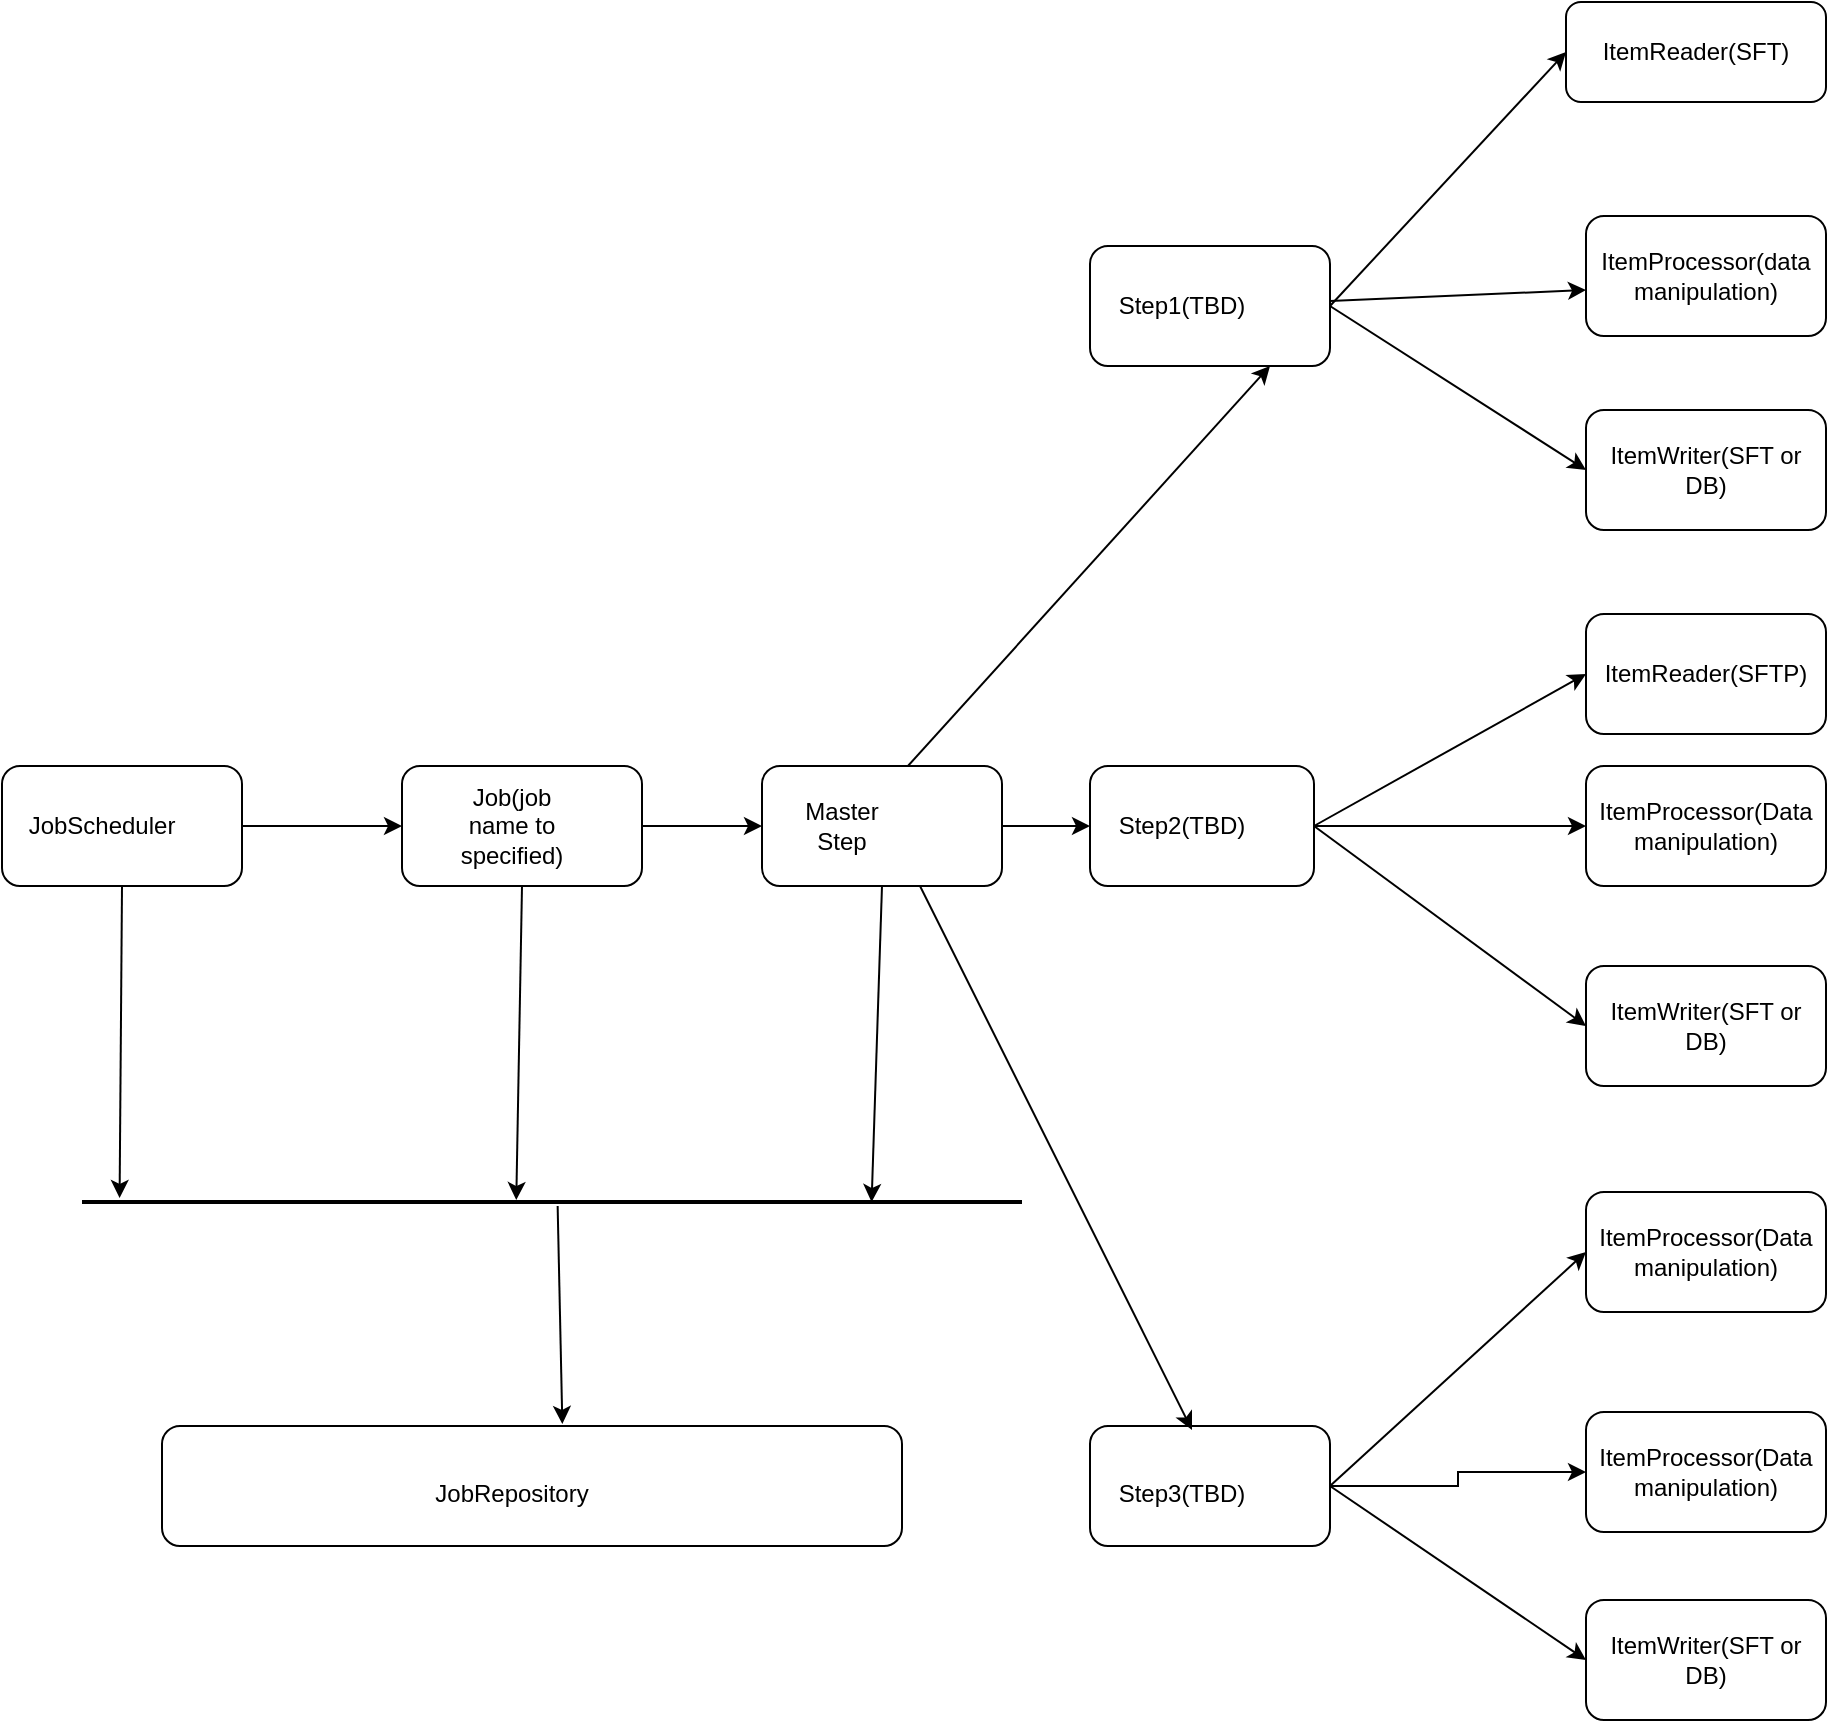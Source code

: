 <mxfile version="21.2.9" type="github">
  <diagram name="Page-1" id="jbbGs18dbU_3vOLyUsLq">
    <mxGraphModel dx="1114" dy="650" grid="1" gridSize="17" guides="1" tooltips="1" connect="1" arrows="1" fold="1" page="1" pageScale="1" pageWidth="850" pageHeight="1100" math="0" shadow="0">
      <root>
        <mxCell id="0" />
        <mxCell id="1" parent="0" />
        <mxCell id="2qxAIPIVU-z4Fn7Ryf_U-2" value="" style="rounded=1;whiteSpace=wrap;html=1;" vertex="1" parent="1">
          <mxGeometry x="80" y="780" width="370" height="60" as="geometry" />
        </mxCell>
        <mxCell id="2qxAIPIVU-z4Fn7Ryf_U-3" value="" style="rounded=1;whiteSpace=wrap;html=1;" vertex="1" parent="1">
          <mxGeometry y="450" width="120" height="60" as="geometry" />
        </mxCell>
        <mxCell id="2qxAIPIVU-z4Fn7Ryf_U-4" value="" style="rounded=1;whiteSpace=wrap;html=1;" vertex="1" parent="1">
          <mxGeometry x="200" y="450" width="120" height="60" as="geometry" />
        </mxCell>
        <mxCell id="2qxAIPIVU-z4Fn7Ryf_U-5" value="" style="rounded=1;whiteSpace=wrap;html=1;" vertex="1" parent="1">
          <mxGeometry x="544" y="190" width="120" height="60" as="geometry" />
        </mxCell>
        <mxCell id="2qxAIPIVU-z4Fn7Ryf_U-6" value="" style="rounded=1;whiteSpace=wrap;html=1;" vertex="1" parent="1">
          <mxGeometry x="544" y="450" width="112" height="60" as="geometry" />
        </mxCell>
        <mxCell id="2qxAIPIVU-z4Fn7Ryf_U-47" value="" style="edgeStyle=orthogonalEdgeStyle;rounded=0;orthogonalLoop=1;jettySize=auto;html=1;" edge="1" parent="1" source="2qxAIPIVU-z4Fn7Ryf_U-7" target="2qxAIPIVU-z4Fn7Ryf_U-42">
          <mxGeometry relative="1" as="geometry" />
        </mxCell>
        <mxCell id="2qxAIPIVU-z4Fn7Ryf_U-7" value="" style="rounded=1;whiteSpace=wrap;html=1;" vertex="1" parent="1">
          <mxGeometry x="544" y="780" width="120" height="60" as="geometry" />
        </mxCell>
        <mxCell id="2qxAIPIVU-z4Fn7Ryf_U-11" value="ItemReader(SFT)" style="rounded=1;whiteSpace=wrap;html=1;" vertex="1" parent="1">
          <mxGeometry x="782" y="68" width="130" height="50" as="geometry" />
        </mxCell>
        <mxCell id="2qxAIPIVU-z4Fn7Ryf_U-12" value="" style="rounded=1;whiteSpace=wrap;html=1;" vertex="1" parent="1">
          <mxGeometry x="380" y="450" width="120" height="60" as="geometry" />
        </mxCell>
        <mxCell id="2qxAIPIVU-z4Fn7Ryf_U-13" value="ItemProcessor(Data manipulation)" style="rounded=1;whiteSpace=wrap;html=1;" vertex="1" parent="1">
          <mxGeometry x="792" y="450" width="120" height="60" as="geometry" />
        </mxCell>
        <mxCell id="2qxAIPIVU-z4Fn7Ryf_U-14" value="ItemReader(SFTP)" style="rounded=1;whiteSpace=wrap;html=1;" vertex="1" parent="1">
          <mxGeometry x="792" y="374" width="120" height="60" as="geometry" />
        </mxCell>
        <mxCell id="2qxAIPIVU-z4Fn7Ryf_U-15" value="ItemProcessor(data &lt;br&gt;manipulation)" style="rounded=1;whiteSpace=wrap;html=1;" vertex="1" parent="1">
          <mxGeometry x="792" y="175" width="120" height="60" as="geometry" />
        </mxCell>
        <mxCell id="2qxAIPIVU-z4Fn7Ryf_U-16" value="ItemWriter(SFT or DB)" style="rounded=1;whiteSpace=wrap;html=1;" vertex="1" parent="1">
          <mxGeometry x="792" y="272" width="120" height="60" as="geometry" />
        </mxCell>
        <mxCell id="2qxAIPIVU-z4Fn7Ryf_U-17" value="" style="endArrow=classic;html=1;rounded=0;entryX=0;entryY=0.5;entryDx=0;entryDy=0;exitX=1;exitY=0.5;exitDx=0;exitDy=0;" edge="1" parent="1" source="2qxAIPIVU-z4Fn7Ryf_U-5" target="2qxAIPIVU-z4Fn7Ryf_U-11">
          <mxGeometry width="50" height="50" relative="1" as="geometry">
            <mxPoint x="612" y="221" as="sourcePoint" />
            <mxPoint x="450" y="310" as="targetPoint" />
          </mxGeometry>
        </mxCell>
        <mxCell id="2qxAIPIVU-z4Fn7Ryf_U-18" value="ItemWriter(SFT or DB)" style="rounded=1;whiteSpace=wrap;html=1;" vertex="1" parent="1">
          <mxGeometry x="792" y="550" width="120" height="60" as="geometry" />
        </mxCell>
        <mxCell id="2qxAIPIVU-z4Fn7Ryf_U-20" value="" style="endArrow=classic;html=1;rounded=0;entryX=0;entryY=0.617;entryDx=0;entryDy=0;entryPerimeter=0;" edge="1" parent="1" source="2qxAIPIVU-z4Fn7Ryf_U-5" target="2qxAIPIVU-z4Fn7Ryf_U-15">
          <mxGeometry width="50" height="50" relative="1" as="geometry">
            <mxPoint x="629" y="221" as="sourcePoint" />
            <mxPoint x="441" y="306" as="targetPoint" />
          </mxGeometry>
        </mxCell>
        <mxCell id="2qxAIPIVU-z4Fn7Ryf_U-21" value="" style="endArrow=classic;html=1;rounded=0;entryX=0;entryY=0.5;entryDx=0;entryDy=0;exitX=1;exitY=0.5;exitDx=0;exitDy=0;" edge="1" parent="1" source="2qxAIPIVU-z4Fn7Ryf_U-5" target="2qxAIPIVU-z4Fn7Ryf_U-16">
          <mxGeometry width="50" height="50" relative="1" as="geometry">
            <mxPoint x="561" y="255" as="sourcePoint" />
            <mxPoint x="441" y="306" as="targetPoint" />
          </mxGeometry>
        </mxCell>
        <mxCell id="2qxAIPIVU-z4Fn7Ryf_U-22" value="" style="endArrow=classic;html=1;rounded=0;entryX=0.75;entryY=1;entryDx=0;entryDy=0;exitX=0.608;exitY=0;exitDx=0;exitDy=0;exitPerimeter=0;" edge="1" parent="1" source="2qxAIPIVU-z4Fn7Ryf_U-12" target="2qxAIPIVU-z4Fn7Ryf_U-5">
          <mxGeometry width="50" height="50" relative="1" as="geometry">
            <mxPoint x="391" y="458" as="sourcePoint" />
            <mxPoint x="441" y="408" as="targetPoint" />
          </mxGeometry>
        </mxCell>
        <mxCell id="2qxAIPIVU-z4Fn7Ryf_U-23" value="JobRepository" style="text;html=1;strokeColor=none;fillColor=none;align=center;verticalAlign=middle;whiteSpace=wrap;rounded=0;" vertex="1" parent="1">
          <mxGeometry x="187" y="795" width="136" height="38" as="geometry" />
        </mxCell>
        <mxCell id="2qxAIPIVU-z4Fn7Ryf_U-27" value="" style="line;strokeWidth=2;html=1;" vertex="1" parent="1">
          <mxGeometry x="40" y="663" width="470" height="10" as="geometry" />
        </mxCell>
        <mxCell id="2qxAIPIVU-z4Fn7Ryf_U-28" value="" style="endArrow=classic;html=1;rounded=0;exitX=0.5;exitY=1;exitDx=0;exitDy=0;entryX=0.04;entryY=0.3;entryDx=0;entryDy=0;entryPerimeter=0;" edge="1" parent="1" source="2qxAIPIVU-z4Fn7Ryf_U-3" target="2qxAIPIVU-z4Fn7Ryf_U-27">
          <mxGeometry width="50" height="50" relative="1" as="geometry">
            <mxPoint x="391" y="764" as="sourcePoint" />
            <mxPoint x="441" y="714" as="targetPoint" />
          </mxGeometry>
        </mxCell>
        <mxCell id="2qxAIPIVU-z4Fn7Ryf_U-29" value="" style="endArrow=classic;html=1;rounded=0;exitX=0.5;exitY=1;exitDx=0;exitDy=0;entryX=0.462;entryY=0.4;entryDx=0;entryDy=0;entryPerimeter=0;" edge="1" parent="1" source="2qxAIPIVU-z4Fn7Ryf_U-4" target="2qxAIPIVU-z4Fn7Ryf_U-27">
          <mxGeometry width="50" height="50" relative="1" as="geometry">
            <mxPoint x="391" y="764" as="sourcePoint" />
            <mxPoint x="260" y="680" as="targetPoint" />
          </mxGeometry>
        </mxCell>
        <mxCell id="2qxAIPIVU-z4Fn7Ryf_U-30" value="" style="endArrow=classic;html=1;rounded=0;exitX=0.506;exitY=0.7;exitDx=0;exitDy=0;exitPerimeter=0;entryX=0.541;entryY=-0.017;entryDx=0;entryDy=0;entryPerimeter=0;" edge="1" parent="1" source="2qxAIPIVU-z4Fn7Ryf_U-27" target="2qxAIPIVU-z4Fn7Ryf_U-2">
          <mxGeometry width="50" height="50" relative="1" as="geometry">
            <mxPoint x="391" y="764" as="sourcePoint" />
            <mxPoint x="441" y="714" as="targetPoint" />
          </mxGeometry>
        </mxCell>
        <mxCell id="2qxAIPIVU-z4Fn7Ryf_U-31" value="" style="endArrow=classic;html=1;rounded=0;exitX=0.5;exitY=1;exitDx=0;exitDy=0;entryX=0.84;entryY=0.5;entryDx=0;entryDy=0;entryPerimeter=0;" edge="1" parent="1" source="2qxAIPIVU-z4Fn7Ryf_U-12" target="2qxAIPIVU-z4Fn7Ryf_U-27">
          <mxGeometry width="50" height="50" relative="1" as="geometry">
            <mxPoint x="391" y="662" as="sourcePoint" />
            <mxPoint x="441" y="612" as="targetPoint" />
          </mxGeometry>
        </mxCell>
        <mxCell id="2qxAIPIVU-z4Fn7Ryf_U-32" value="" style="endArrow=classic;html=1;rounded=0;" edge="1" parent="1">
          <mxGeometry width="50" height="50" relative="1" as="geometry">
            <mxPoint x="459" y="510" as="sourcePoint" />
            <mxPoint x="595" y="782" as="targetPoint" />
          </mxGeometry>
        </mxCell>
        <mxCell id="2qxAIPIVU-z4Fn7Ryf_U-34" value="" style="endArrow=classic;html=1;rounded=0;entryX=0;entryY=0.5;entryDx=0;entryDy=0;exitX=1;exitY=0.5;exitDx=0;exitDy=0;" edge="1" parent="1" source="2qxAIPIVU-z4Fn7Ryf_U-3" target="2qxAIPIVU-z4Fn7Ryf_U-4">
          <mxGeometry width="50" height="50" relative="1" as="geometry">
            <mxPoint x="391" y="662" as="sourcePoint" />
            <mxPoint x="441" y="612" as="targetPoint" />
          </mxGeometry>
        </mxCell>
        <mxCell id="2qxAIPIVU-z4Fn7Ryf_U-35" value="" style="endArrow=classic;html=1;rounded=0;entryX=0;entryY=0.5;entryDx=0;entryDy=0;exitX=1;exitY=0.5;exitDx=0;exitDy=0;" edge="1" parent="1" source="2qxAIPIVU-z4Fn7Ryf_U-4" target="2qxAIPIVU-z4Fn7Ryf_U-12">
          <mxGeometry width="50" height="50" relative="1" as="geometry">
            <mxPoint x="391" y="662" as="sourcePoint" />
            <mxPoint x="441" y="612" as="targetPoint" />
          </mxGeometry>
        </mxCell>
        <mxCell id="2qxAIPIVU-z4Fn7Ryf_U-36" value="" style="endArrow=classic;html=1;rounded=0;entryX=0;entryY=0.5;entryDx=0;entryDy=0;exitX=1;exitY=0.5;exitDx=0;exitDy=0;" edge="1" parent="1" source="2qxAIPIVU-z4Fn7Ryf_U-12" target="2qxAIPIVU-z4Fn7Ryf_U-6">
          <mxGeometry width="50" height="50" relative="1" as="geometry">
            <mxPoint x="391" y="662" as="sourcePoint" />
            <mxPoint x="441" y="612" as="targetPoint" />
          </mxGeometry>
        </mxCell>
        <mxCell id="2qxAIPIVU-z4Fn7Ryf_U-37" value="" style="endArrow=classic;html=1;rounded=0;entryX=0;entryY=0.5;entryDx=0;entryDy=0;exitX=1;exitY=0.5;exitDx=0;exitDy=0;" edge="1" parent="1" source="2qxAIPIVU-z4Fn7Ryf_U-6" target="2qxAIPIVU-z4Fn7Ryf_U-14">
          <mxGeometry width="50" height="50" relative="1" as="geometry">
            <mxPoint x="391" y="458" as="sourcePoint" />
            <mxPoint x="441" y="408" as="targetPoint" />
          </mxGeometry>
        </mxCell>
        <mxCell id="2qxAIPIVU-z4Fn7Ryf_U-38" value="" style="endArrow=classic;html=1;rounded=0;entryX=0;entryY=0.5;entryDx=0;entryDy=0;" edge="1" parent="1" source="2qxAIPIVU-z4Fn7Ryf_U-6" target="2qxAIPIVU-z4Fn7Ryf_U-13">
          <mxGeometry width="50" height="50" relative="1" as="geometry">
            <mxPoint x="391" y="458" as="sourcePoint" />
            <mxPoint x="441" y="408" as="targetPoint" />
          </mxGeometry>
        </mxCell>
        <mxCell id="2qxAIPIVU-z4Fn7Ryf_U-39" value="" style="endArrow=classic;html=1;rounded=0;entryX=0;entryY=0.5;entryDx=0;entryDy=0;exitX=1;exitY=0.5;exitDx=0;exitDy=0;" edge="1" parent="1" source="2qxAIPIVU-z4Fn7Ryf_U-6" target="2qxAIPIVU-z4Fn7Ryf_U-18">
          <mxGeometry width="50" height="50" relative="1" as="geometry">
            <mxPoint x="391" y="458" as="sourcePoint" />
            <mxPoint x="441" y="408" as="targetPoint" />
          </mxGeometry>
        </mxCell>
        <mxCell id="2qxAIPIVU-z4Fn7Ryf_U-41" value="ItemWriter(SFT or DB)" style="rounded=1;whiteSpace=wrap;html=1;" vertex="1" parent="1">
          <mxGeometry x="792" y="867" width="120" height="60" as="geometry" />
        </mxCell>
        <mxCell id="2qxAIPIVU-z4Fn7Ryf_U-42" value="ItemProcessor(Data manipulation)" style="rounded=1;whiteSpace=wrap;html=1;" vertex="1" parent="1">
          <mxGeometry x="792" y="773" width="120" height="60" as="geometry" />
        </mxCell>
        <mxCell id="2qxAIPIVU-z4Fn7Ryf_U-43" value="ItemProcessor(Data manipulation)" style="rounded=1;whiteSpace=wrap;html=1;" vertex="1" parent="1">
          <mxGeometry x="792" y="663" width="120" height="60" as="geometry" />
        </mxCell>
        <mxCell id="2qxAIPIVU-z4Fn7Ryf_U-44" value="" style="endArrow=classic;html=1;rounded=0;entryX=0;entryY=0.5;entryDx=0;entryDy=0;exitX=1;exitY=0.5;exitDx=0;exitDy=0;" edge="1" parent="1" source="2qxAIPIVU-z4Fn7Ryf_U-7" target="2qxAIPIVU-z4Fn7Ryf_U-43">
          <mxGeometry width="50" height="50" relative="1" as="geometry">
            <mxPoint x="391" y="764" as="sourcePoint" />
            <mxPoint x="441" y="714" as="targetPoint" />
          </mxGeometry>
        </mxCell>
        <mxCell id="2qxAIPIVU-z4Fn7Ryf_U-45" value="" style="endArrow=classic;html=1;rounded=0;entryX=0;entryY=0.5;entryDx=0;entryDy=0;exitX=1;exitY=0.5;exitDx=0;exitDy=0;" edge="1" parent="1" source="2qxAIPIVU-z4Fn7Ryf_U-7" target="2qxAIPIVU-z4Fn7Ryf_U-41">
          <mxGeometry width="50" height="50" relative="1" as="geometry">
            <mxPoint x="391" y="764" as="sourcePoint" />
            <mxPoint x="441" y="714" as="targetPoint" />
          </mxGeometry>
        </mxCell>
        <mxCell id="2qxAIPIVU-z4Fn7Ryf_U-48" value="Job(job name to specified)" style="text;html=1;strokeColor=none;fillColor=none;align=center;verticalAlign=middle;whiteSpace=wrap;rounded=0;" vertex="1" parent="1">
          <mxGeometry x="225" y="465" width="60" height="30" as="geometry" />
        </mxCell>
        <mxCell id="2qxAIPIVU-z4Fn7Ryf_U-49" value="Master Step" style="text;html=1;strokeColor=none;fillColor=none;align=center;verticalAlign=middle;whiteSpace=wrap;rounded=0;" vertex="1" parent="1">
          <mxGeometry x="390" y="465" width="60" height="30" as="geometry" />
        </mxCell>
        <mxCell id="2qxAIPIVU-z4Fn7Ryf_U-50" value="Step1(TBD)" style="text;html=1;strokeColor=none;fillColor=none;align=center;verticalAlign=middle;whiteSpace=wrap;rounded=0;" vertex="1" parent="1">
          <mxGeometry x="560" y="205" width="60" height="30" as="geometry" />
        </mxCell>
        <mxCell id="2qxAIPIVU-z4Fn7Ryf_U-51" value="Step2(TBD)" style="text;html=1;strokeColor=none;fillColor=none;align=center;verticalAlign=middle;whiteSpace=wrap;rounded=0;" vertex="1" parent="1">
          <mxGeometry x="560" y="465" width="60" height="30" as="geometry" />
        </mxCell>
        <mxCell id="2qxAIPIVU-z4Fn7Ryf_U-52" value="Step3(TBD)" style="text;html=1;strokeColor=none;fillColor=none;align=center;verticalAlign=middle;whiteSpace=wrap;rounded=0;" vertex="1" parent="1">
          <mxGeometry x="560" y="799" width="60" height="30" as="geometry" />
        </mxCell>
        <mxCell id="2qxAIPIVU-z4Fn7Ryf_U-53" value="JobScheduler" style="text;html=1;strokeColor=none;fillColor=none;align=center;verticalAlign=middle;whiteSpace=wrap;rounded=0;" vertex="1" parent="1">
          <mxGeometry x="20" y="465" width="60" height="30" as="geometry" />
        </mxCell>
      </root>
    </mxGraphModel>
  </diagram>
</mxfile>

